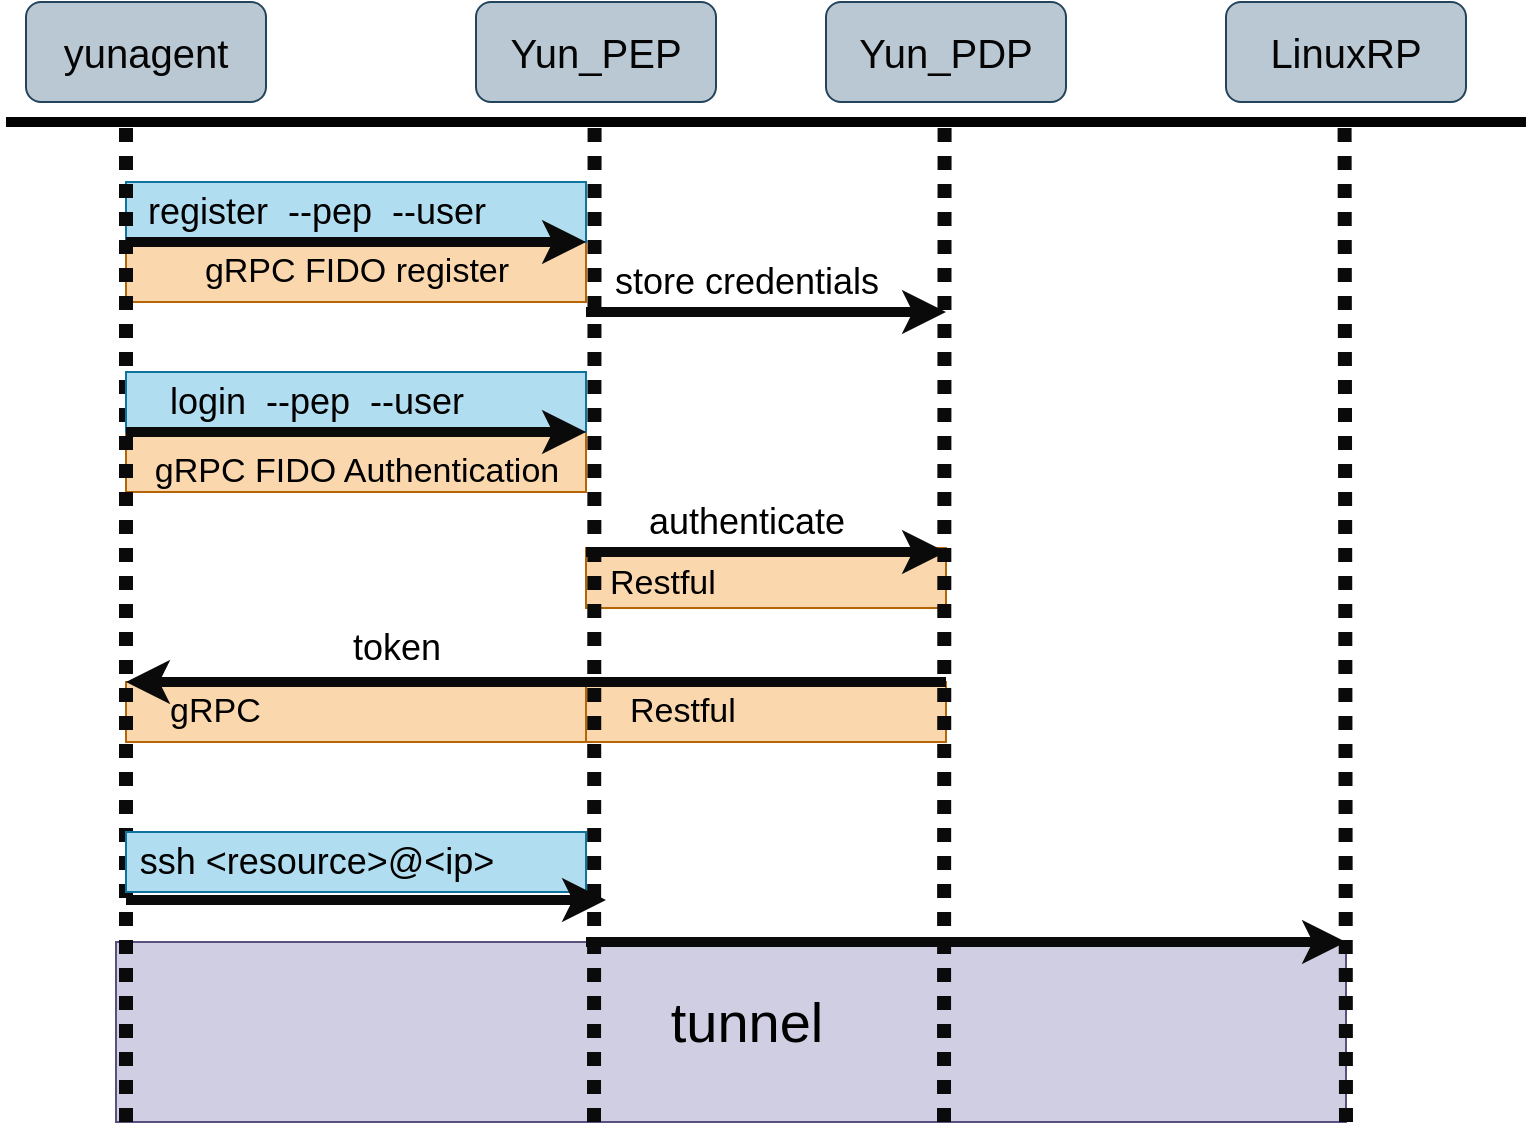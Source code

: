 <mxfile>
    <diagram id="Wh-ehg3H5ILuNnyWzL6W" name="Page-1">
        <mxGraphModel dx="1199" dy="667" grid="1" gridSize="10" guides="1" tooltips="1" connect="1" arrows="1" fold="1" page="1" pageScale="1" pageWidth="850" pageHeight="1100" background="#FFFFFF" math="0" shadow="0">
            <root>
                <mxCell id="0"/>
                <mxCell id="1" parent="0"/>
                <mxCell id="43" value="　" style="rounded=0;whiteSpace=wrap;html=1;fontSize=18;fillColor=#d0cee2;strokeColor=#56517e;align=left;" vertex="1" parent="1">
                    <mxGeometry x="125" y="510" width="615" height="90" as="geometry"/>
                </mxCell>
                <mxCell id="35" value="　" style="rounded=0;whiteSpace=wrap;html=1;fontSize=18;fillColor=#fad7ac;strokeColor=#b46504;align=left;" vertex="1" parent="1">
                    <mxGeometry x="130" y="380" width="240" height="30" as="geometry"/>
                </mxCell>
                <mxCell id="33" value="　" style="rounded=0;whiteSpace=wrap;html=1;fontSize=18;fillColor=#fad7ac;strokeColor=#b46504;align=left;" vertex="1" parent="1">
                    <mxGeometry x="360" y="380" width="180" height="30" as="geometry"/>
                </mxCell>
                <mxCell id="30" value="　" style="rounded=0;whiteSpace=wrap;html=1;fontSize=18;fillColor=#fad7ac;strokeColor=#b46504;align=left;" vertex="1" parent="1">
                    <mxGeometry x="360" y="313" width="180" height="30" as="geometry"/>
                </mxCell>
                <mxCell id="23" value="　" style="rounded=0;whiteSpace=wrap;html=1;fontSize=18;fillColor=#fad7ac;strokeColor=#b46504;align=left;" vertex="1" parent="1">
                    <mxGeometry x="130" y="255" width="230" height="30" as="geometry"/>
                </mxCell>
                <mxCell id="15" value="　" style="rounded=0;whiteSpace=wrap;html=1;fontSize=18;fillColor=#fad7ac;strokeColor=#b46504;align=left;" vertex="1" parent="1">
                    <mxGeometry x="130" y="160" width="230" height="30" as="geometry"/>
                </mxCell>
                <mxCell id="13" value="　" style="rounded=0;whiteSpace=wrap;html=1;fontSize=18;fillColor=#b1ddf0;strokeColor=#10739e;align=left;" vertex="1" parent="1">
                    <mxGeometry x="130" y="130" width="230" height="30" as="geometry"/>
                </mxCell>
                <mxCell id="2" value="&lt;font style=&quot;font-size: 20px;&quot; color=&quot;#050505&quot;&gt;yunagent&lt;/font&gt;" style="rounded=1;whiteSpace=wrap;html=1;fillColor=#bac8d3;strokeColor=#23445d;" vertex="1" parent="1">
                    <mxGeometry x="80" y="40" width="120" height="50" as="geometry"/>
                </mxCell>
                <mxCell id="3" value="" style="endArrow=none;html=1;fontSize=16;strokeWidth=5;strokeColor=#030303;" edge="1" parent="1">
                    <mxGeometry width="50" height="50" relative="1" as="geometry">
                        <mxPoint x="70" y="100" as="sourcePoint"/>
                        <mxPoint x="830" y="100" as="targetPoint"/>
                    </mxGeometry>
                </mxCell>
                <mxCell id="4" value="&lt;font style=&quot;font-size: 20px;&quot; color=&quot;#050505&quot;&gt;Yun_PEP&lt;/font&gt;" style="rounded=1;whiteSpace=wrap;html=1;fillColor=#bac8d3;strokeColor=#23445d;" vertex="1" parent="1">
                    <mxGeometry x="305" y="40" width="120" height="50" as="geometry"/>
                </mxCell>
                <mxCell id="5" value="&lt;font style=&quot;font-size: 20px;&quot; color=&quot;#050505&quot;&gt;Yun_PDP&lt;/font&gt;" style="rounded=1;whiteSpace=wrap;html=1;fillColor=#bac8d3;strokeColor=#23445d;" vertex="1" parent="1">
                    <mxGeometry x="480" y="40" width="120" height="50" as="geometry"/>
                </mxCell>
                <mxCell id="6" value="&lt;font style=&quot;font-size: 20px;&quot; color=&quot;#050505&quot;&gt;LinuxRP&lt;/font&gt;" style="rounded=1;whiteSpace=wrap;html=1;fillColor=#bac8d3;strokeColor=#23445d;" vertex="1" parent="1">
                    <mxGeometry x="680" y="40" width="120" height="50" as="geometry"/>
                </mxCell>
                <mxCell id="7" value="" style="endArrow=none;dashed=1;html=1;dashPattern=1 1;strokeWidth=7;fontSize=16;strokeColor=#0A0A0A;" edge="1" parent="1">
                    <mxGeometry width="50" height="50" relative="1" as="geometry">
                        <mxPoint x="130" y="600" as="sourcePoint"/>
                        <mxPoint x="130.0" y="100" as="targetPoint"/>
                    </mxGeometry>
                </mxCell>
                <mxCell id="8" value="" style="endArrow=none;dashed=1;html=1;dashPattern=1 1;strokeWidth=7;fontSize=16;strokeColor=#0A0A0A;" edge="1" parent="1">
                    <mxGeometry width="50" height="50" relative="1" as="geometry">
                        <mxPoint x="364" y="600" as="sourcePoint"/>
                        <mxPoint x="364.29" y="100.0" as="targetPoint"/>
                    </mxGeometry>
                </mxCell>
                <mxCell id="9" value="" style="endArrow=none;dashed=1;html=1;dashPattern=1 1;strokeWidth=7;fontSize=16;strokeColor=#0A0A0A;" edge="1" parent="1">
                    <mxGeometry width="50" height="50" relative="1" as="geometry">
                        <mxPoint x="539" y="600" as="sourcePoint"/>
                        <mxPoint x="539.29" y="100.0" as="targetPoint"/>
                    </mxGeometry>
                </mxCell>
                <mxCell id="10" value="" style="endArrow=none;dashed=1;html=1;dashPattern=1 1;strokeWidth=7;fontSize=16;strokeColor=#0A0A0A;" edge="1" parent="1">
                    <mxGeometry width="50" height="50" relative="1" as="geometry">
                        <mxPoint x="740" y="600" as="sourcePoint"/>
                        <mxPoint x="739.29" y="100.0" as="targetPoint"/>
                    </mxGeometry>
                </mxCell>
                <mxCell id="11" value="" style="endArrow=classic;html=1;strokeColor=#0A0A0A;strokeWidth=5;fontSize=20;fontColor=#050505;entryX=1;entryY=1;entryDx=0;entryDy=0;" edge="1" parent="1" target="13">
                    <mxGeometry width="50" height="50" relative="1" as="geometry">
                        <mxPoint x="130" y="160" as="sourcePoint"/>
                        <mxPoint x="350" y="160" as="targetPoint"/>
                    </mxGeometry>
                </mxCell>
                <mxCell id="12" value="&lt;font style=&quot;&quot;&gt;&lt;font style=&quot;font-size: 18px;&quot; color=&quot;#000000&quot;&gt;register&amp;nbsp; --pep&amp;nbsp; --user&lt;/font&gt;&lt;br&gt;&lt;/font&gt;" style="text;html=1;align=center;verticalAlign=middle;resizable=0;points=[];autosize=1;strokeColor=none;fillColor=none;" vertex="1" parent="1">
                    <mxGeometry x="130" y="125" width="190" height="40" as="geometry"/>
                </mxCell>
                <mxCell id="16" value="&lt;font style=&quot;&quot;&gt;&lt;font style=&quot;font-size: 17px;&quot; color=&quot;#000000&quot;&gt;gRPC FIDO register&lt;/font&gt;&lt;br&gt;&lt;/font&gt;" style="text;html=1;align=center;verticalAlign=middle;resizable=0;points=[];autosize=1;strokeColor=none;fillColor=none;" vertex="1" parent="1">
                    <mxGeometry x="155" y="160" width="180" height="30" as="geometry"/>
                </mxCell>
                <mxCell id="17" value="" style="endArrow=classic;html=1;strokeColor=#0A0A0A;strokeWidth=5;fontSize=20;fontColor=#050505;" edge="1" parent="1">
                    <mxGeometry width="50" height="50" relative="1" as="geometry">
                        <mxPoint x="360" y="195" as="sourcePoint"/>
                        <mxPoint x="540" y="195" as="targetPoint"/>
                    </mxGeometry>
                </mxCell>
                <mxCell id="18" value="&lt;div style=&quot;text-align: left;&quot;&gt;&lt;span style=&quot;font-size: 18px; color: rgb(0, 0, 0); background-color: initial;&quot;&gt;store credentials&lt;/span&gt;&lt;/div&gt;" style="text;html=1;align=center;verticalAlign=middle;resizable=0;points=[];autosize=1;strokeColor=none;fillColor=none;" vertex="1" parent="1">
                    <mxGeometry x="360" y="160" width="160" height="40" as="geometry"/>
                </mxCell>
                <mxCell id="19" value="　" style="rounded=0;whiteSpace=wrap;html=1;fontSize=18;fillColor=#b1ddf0;strokeColor=#10739e;align=left;" vertex="1" parent="1">
                    <mxGeometry x="130" y="225" width="230" height="30" as="geometry"/>
                </mxCell>
                <mxCell id="20" value="&lt;font style=&quot;&quot;&gt;&lt;font style=&quot;font-size: 18px;&quot; color=&quot;#000000&quot;&gt;login&amp;nbsp; --pep&amp;nbsp; --user&lt;/font&gt;&lt;br&gt;&lt;/font&gt;" style="text;html=1;align=center;verticalAlign=middle;resizable=0;points=[];autosize=1;strokeColor=none;fillColor=none;" vertex="1" parent="1">
                    <mxGeometry x="140" y="220" width="170" height="40" as="geometry"/>
                </mxCell>
                <mxCell id="21" value="&lt;font style=&quot;&quot;&gt;&lt;font style=&quot;font-size: 17px;&quot; color=&quot;#000000&quot;&gt;gRPC FIDO Authentication&lt;/font&gt;&lt;br&gt;&lt;/font&gt;" style="text;html=1;align=center;verticalAlign=middle;resizable=0;points=[];autosize=1;strokeColor=none;fillColor=none;" vertex="1" parent="1">
                    <mxGeometry x="130" y="260" width="230" height="30" as="geometry"/>
                </mxCell>
                <mxCell id="22" value="" style="endArrow=classic;html=1;strokeColor=#0A0A0A;strokeWidth=5;fontSize=20;fontColor=#050505;entryX=1;entryY=1;entryDx=0;entryDy=0;" edge="1" parent="1">
                    <mxGeometry width="50" height="50" relative="1" as="geometry">
                        <mxPoint x="130" y="255" as="sourcePoint"/>
                        <mxPoint x="360.0" y="255" as="targetPoint"/>
                    </mxGeometry>
                </mxCell>
                <mxCell id="24" value="" style="endArrow=classic;html=1;strokeColor=#0A0A0A;strokeWidth=5;fontSize=20;fontColor=#050505;" edge="1" parent="1">
                    <mxGeometry width="50" height="50" relative="1" as="geometry">
                        <mxPoint x="360" y="315" as="sourcePoint"/>
                        <mxPoint x="540" y="315" as="targetPoint"/>
                    </mxGeometry>
                </mxCell>
                <mxCell id="25" value="&lt;div style=&quot;text-align: left;&quot;&gt;&lt;span style=&quot;font-size: 18px; color: rgb(0, 0, 0); background-color: initial;&quot;&gt;authenticate&lt;/span&gt;&lt;/div&gt;" style="text;html=1;align=center;verticalAlign=middle;resizable=0;points=[];autosize=1;strokeColor=none;fillColor=none;" vertex="1" parent="1">
                    <mxGeometry x="380" y="280" width="120" height="40" as="geometry"/>
                </mxCell>
                <mxCell id="26" value="" style="endArrow=classic;html=1;strokeColor=#0A0A0A;strokeWidth=5;fontSize=20;fontColor=#050505;" edge="1" parent="1">
                    <mxGeometry width="50" height="50" relative="1" as="geometry">
                        <mxPoint x="540" y="380" as="sourcePoint"/>
                        <mxPoint x="130" y="380" as="targetPoint"/>
                    </mxGeometry>
                </mxCell>
                <mxCell id="27" value="&lt;div style=&quot;text-align: left;&quot;&gt;&lt;span style=&quot;font-size: 18px; color: rgb(0, 0, 0); background-color: initial;&quot;&gt;token&lt;/span&gt;&lt;/div&gt;" style="text;html=1;align=center;verticalAlign=middle;resizable=0;points=[];autosize=1;strokeColor=none;fillColor=none;" vertex="1" parent="1">
                    <mxGeometry x="230" y="343" width="70" height="40" as="geometry"/>
                </mxCell>
                <mxCell id="29" value="&lt;div style=&quot;&quot;&gt;&lt;span style=&quot;font-size: 17px; color: rgb(0, 0, 0); background-color: initial;&quot;&gt;Restful&lt;/span&gt;&lt;/div&gt;" style="text;html=1;align=left;verticalAlign=middle;resizable=0;points=[];autosize=1;strokeColor=none;fillColor=none;" vertex="1" parent="1">
                    <mxGeometry x="370" y="316" width="80" height="30" as="geometry"/>
                </mxCell>
                <mxCell id="34" value="&lt;div style=&quot;&quot;&gt;&lt;span style=&quot;font-size: 17px; color: rgb(0, 0, 0); background-color: initial;&quot;&gt;Restful&lt;/span&gt;&lt;/div&gt;" style="text;html=1;align=left;verticalAlign=middle;resizable=0;points=[];autosize=1;strokeColor=none;fillColor=none;" vertex="1" parent="1">
                    <mxGeometry x="380" y="380" width="80" height="30" as="geometry"/>
                </mxCell>
                <mxCell id="36" value="&lt;div style=&quot;&quot;&gt;&lt;span style=&quot;font-size: 17px; color: rgb(0, 0, 0); background-color: initial;&quot;&gt;gRPC&lt;/span&gt;&lt;/div&gt;" style="text;html=1;align=left;verticalAlign=middle;resizable=0;points=[];autosize=1;strokeColor=none;fillColor=none;" vertex="1" parent="1">
                    <mxGeometry x="150" y="380" width="70" height="30" as="geometry"/>
                </mxCell>
                <mxCell id="37" value="　" style="rounded=0;whiteSpace=wrap;html=1;fontSize=18;fillColor=#b1ddf0;strokeColor=#10739e;align=left;" vertex="1" parent="1">
                    <mxGeometry x="130" y="455" width="230" height="30" as="geometry"/>
                </mxCell>
                <mxCell id="38" value="&lt;font style=&quot;&quot;&gt;&lt;font style=&quot;font-size: 18px;&quot; color=&quot;#000000&quot;&gt;ssh &amp;lt;resource&amp;gt;@&amp;lt;ip&amp;gt;&lt;/font&gt;&lt;br&gt;&lt;/font&gt;" style="text;html=1;align=center;verticalAlign=middle;resizable=0;points=[];autosize=1;strokeColor=none;fillColor=none;" vertex="1" parent="1">
                    <mxGeometry x="125" y="450" width="200" height="40" as="geometry"/>
                </mxCell>
                <mxCell id="39" value="" style="endArrow=classic;html=1;strokeColor=#0A0A0A;strokeWidth=5;fontSize=20;fontColor=#050505;" edge="1" parent="1">
                    <mxGeometry width="50" height="50" relative="1" as="geometry">
                        <mxPoint x="130" y="489" as="sourcePoint"/>
                        <mxPoint x="370" y="489" as="targetPoint"/>
                    </mxGeometry>
                </mxCell>
                <mxCell id="42" value="" style="endArrow=classic;html=1;strokeColor=#0A0A0A;strokeWidth=5;fontSize=20;fontColor=#050505;" edge="1" parent="1">
                    <mxGeometry width="50" height="50" relative="1" as="geometry">
                        <mxPoint x="360.0" y="510" as="sourcePoint"/>
                        <mxPoint x="740" y="510" as="targetPoint"/>
                    </mxGeometry>
                </mxCell>
                <mxCell id="44" value="&lt;font style=&quot;&quot;&gt;&lt;font style=&quot;font-size: 28px;&quot; color=&quot;#000000&quot;&gt;tunnel&lt;/font&gt;&lt;br&gt;&lt;/font&gt;" style="text;html=1;align=center;verticalAlign=middle;resizable=0;points=[];autosize=1;strokeColor=none;fillColor=none;" vertex="1" parent="1">
                    <mxGeometry x="390" y="525" width="100" height="50" as="geometry"/>
                </mxCell>
            </root>
        </mxGraphModel>
    </diagram>
</mxfile>